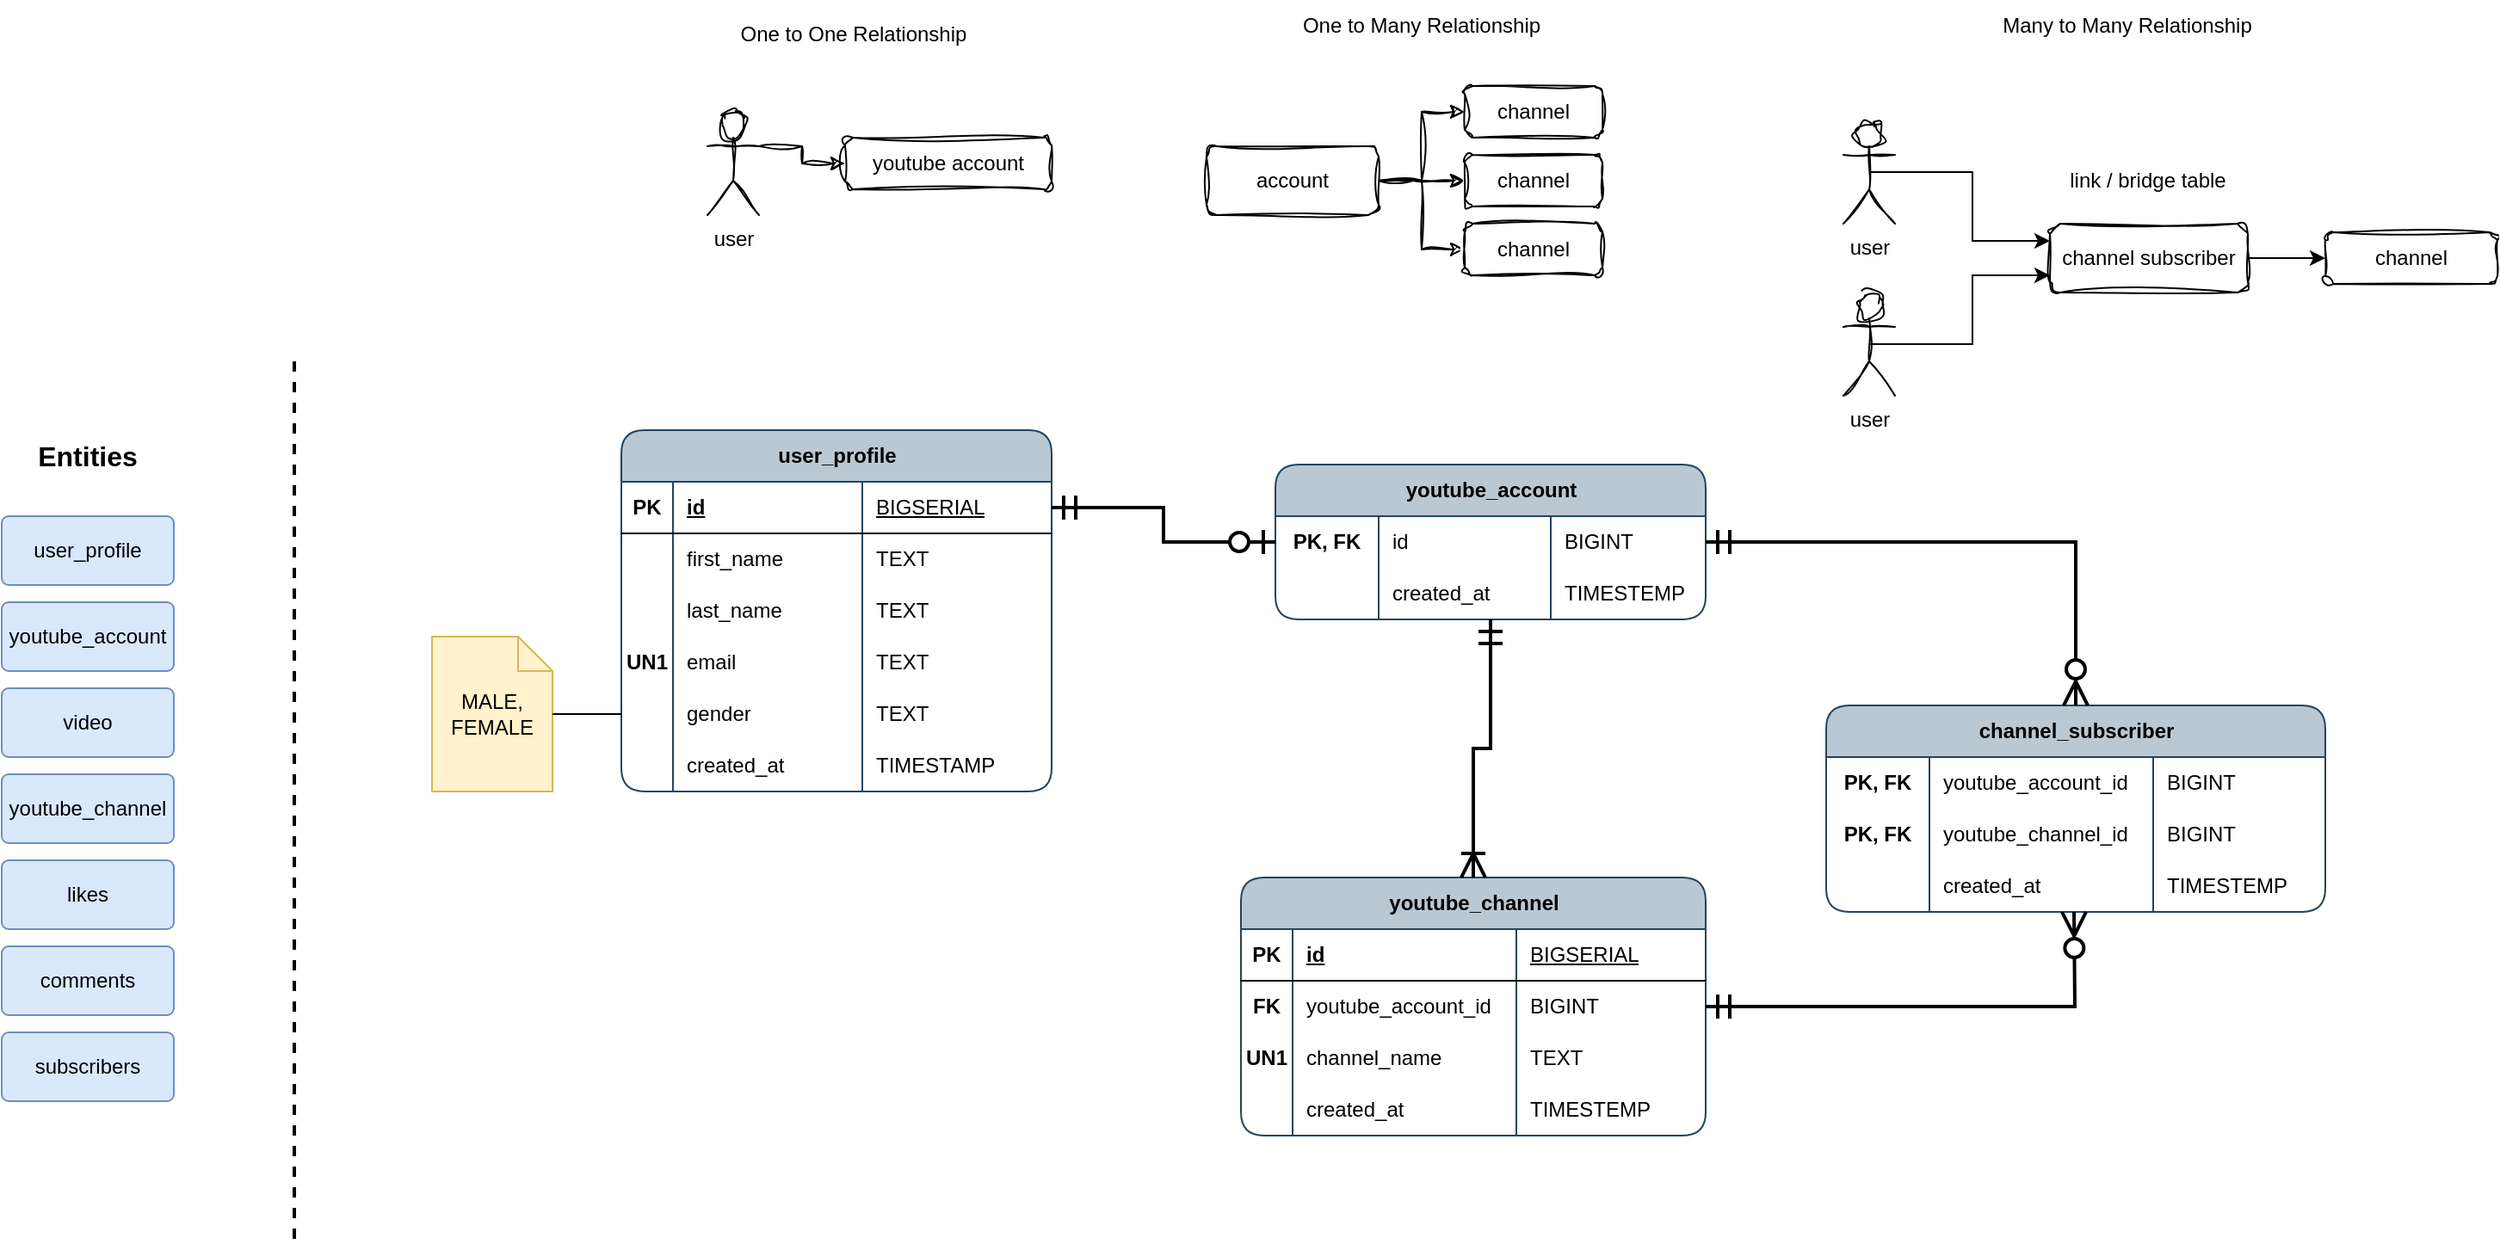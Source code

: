 <mxfile version="21.0.6" type="github">
  <diagram name="Page-1" id="I-SCxd1qzGGeKnqUNPIu">
    <mxGraphModel dx="1480" dy="1129" grid="1" gridSize="10" guides="1" tooltips="1" connect="1" arrows="1" fold="1" page="0" pageScale="1" pageWidth="1100" pageHeight="850" background="none" math="0" shadow="0">
      <root>
        <mxCell id="0" />
        <mxCell id="1" parent="0" />
        <mxCell id="maSiL2r5h4BEhlBt-Bs--1" value="user_profile" style="rounded=1;arcSize=10;whiteSpace=wrap;html=1;align=center;fillColor=#dae8fc;strokeColor=#6c8ebf;" vertex="1" parent="1">
          <mxGeometry x="-100" y="50" width="100" height="40" as="geometry" />
        </mxCell>
        <mxCell id="maSiL2r5h4BEhlBt-Bs--2" value="likes" style="rounded=1;arcSize=10;whiteSpace=wrap;html=1;align=center;fillColor=#dae8fc;strokeColor=#6c8ebf;" vertex="1" parent="1">
          <mxGeometry x="-100" y="250" width="100" height="40" as="geometry" />
        </mxCell>
        <mxCell id="maSiL2r5h4BEhlBt-Bs--3" value="youtube_account" style="rounded=1;arcSize=10;whiteSpace=wrap;html=1;align=center;fillColor=#dae8fc;strokeColor=#6c8ebf;" vertex="1" parent="1">
          <mxGeometry x="-100" y="100" width="100" height="40" as="geometry" />
        </mxCell>
        <mxCell id="maSiL2r5h4BEhlBt-Bs--4" value="video" style="rounded=1;arcSize=10;whiteSpace=wrap;html=1;align=center;fillColor=#dae8fc;strokeColor=#6c8ebf;" vertex="1" parent="1">
          <mxGeometry x="-100" y="150" width="100" height="40" as="geometry" />
        </mxCell>
        <mxCell id="maSiL2r5h4BEhlBt-Bs--5" value="youtube_channel" style="rounded=1;arcSize=10;whiteSpace=wrap;html=1;align=center;fillColor=#dae8fc;strokeColor=#6c8ebf;" vertex="1" parent="1">
          <mxGeometry x="-100" y="200" width="100" height="40" as="geometry" />
        </mxCell>
        <mxCell id="maSiL2r5h4BEhlBt-Bs--6" value="comments" style="rounded=1;arcSize=10;whiteSpace=wrap;html=1;align=center;fillColor=#dae8fc;strokeColor=#6c8ebf;" vertex="1" parent="1">
          <mxGeometry x="-100" y="300" width="100" height="40" as="geometry" />
        </mxCell>
        <mxCell id="maSiL2r5h4BEhlBt-Bs--7" value="subscribers" style="rounded=1;arcSize=10;whiteSpace=wrap;html=1;align=center;fillColor=#dae8fc;strokeColor=#6c8ebf;" vertex="1" parent="1">
          <mxGeometry x="-100" y="350" width="100" height="40" as="geometry" />
        </mxCell>
        <mxCell id="maSiL2r5h4BEhlBt-Bs--8" value="user_profile" style="shape=table;startSize=30;container=1;collapsible=1;childLayout=tableLayout;fixedRows=1;rowLines=0;fontStyle=1;align=center;resizeLast=1;html=1;rounded=1;fillColor=#bac8d3;strokeColor=#23445d;" vertex="1" parent="1">
          <mxGeometry x="260" width="250" height="210" as="geometry" />
        </mxCell>
        <mxCell id="maSiL2r5h4BEhlBt-Bs--9" value="" style="shape=tableRow;horizontal=0;startSize=0;swimlaneHead=0;swimlaneBody=0;fillColor=none;collapsible=0;dropTarget=0;points=[[0,0.5],[1,0.5]];portConstraint=eastwest;top=0;left=0;right=0;bottom=1;" vertex="1" parent="maSiL2r5h4BEhlBt-Bs--8">
          <mxGeometry y="30" width="250" height="30" as="geometry" />
        </mxCell>
        <mxCell id="maSiL2r5h4BEhlBt-Bs--10" value="PK" style="shape=partialRectangle;connectable=0;fillColor=none;top=0;left=0;bottom=0;right=0;fontStyle=1;overflow=hidden;whiteSpace=wrap;html=1;" vertex="1" parent="maSiL2r5h4BEhlBt-Bs--9">
          <mxGeometry width="30" height="30" as="geometry">
            <mxRectangle width="30" height="30" as="alternateBounds" />
          </mxGeometry>
        </mxCell>
        <mxCell id="maSiL2r5h4BEhlBt-Bs--11" value="id" style="shape=partialRectangle;connectable=0;fillColor=none;top=0;left=0;bottom=0;right=0;align=left;spacingLeft=6;fontStyle=5;overflow=hidden;whiteSpace=wrap;html=1;" vertex="1" parent="maSiL2r5h4BEhlBt-Bs--9">
          <mxGeometry x="30" width="110" height="30" as="geometry">
            <mxRectangle width="110" height="30" as="alternateBounds" />
          </mxGeometry>
        </mxCell>
        <mxCell id="maSiL2r5h4BEhlBt-Bs--37" value="&lt;span style=&quot;font-weight: normal;&quot;&gt;BIGSERIAL&lt;/span&gt;" style="shape=partialRectangle;connectable=0;fillColor=none;top=0;left=0;bottom=0;right=0;align=left;spacingLeft=6;fontStyle=5;overflow=hidden;whiteSpace=wrap;html=1;" vertex="1" parent="maSiL2r5h4BEhlBt-Bs--9">
          <mxGeometry x="140" width="110" height="30" as="geometry">
            <mxRectangle width="110" height="30" as="alternateBounds" />
          </mxGeometry>
        </mxCell>
        <mxCell id="maSiL2r5h4BEhlBt-Bs--12" value="" style="shape=tableRow;horizontal=0;startSize=0;swimlaneHead=0;swimlaneBody=0;fillColor=none;collapsible=0;dropTarget=0;points=[[0,0.5],[1,0.5]];portConstraint=eastwest;top=0;left=0;right=0;bottom=0;" vertex="1" parent="maSiL2r5h4BEhlBt-Bs--8">
          <mxGeometry y="60" width="250" height="30" as="geometry" />
        </mxCell>
        <mxCell id="maSiL2r5h4BEhlBt-Bs--13" value="" style="shape=partialRectangle;connectable=0;fillColor=none;top=0;left=0;bottom=0;right=0;editable=1;overflow=hidden;whiteSpace=wrap;html=1;" vertex="1" parent="maSiL2r5h4BEhlBt-Bs--12">
          <mxGeometry width="30" height="30" as="geometry">
            <mxRectangle width="30" height="30" as="alternateBounds" />
          </mxGeometry>
        </mxCell>
        <mxCell id="maSiL2r5h4BEhlBt-Bs--14" value="first_name" style="shape=partialRectangle;connectable=0;fillColor=none;top=0;left=0;bottom=0;right=0;align=left;spacingLeft=6;overflow=hidden;whiteSpace=wrap;html=1;" vertex="1" parent="maSiL2r5h4BEhlBt-Bs--12">
          <mxGeometry x="30" width="110" height="30" as="geometry">
            <mxRectangle width="110" height="30" as="alternateBounds" />
          </mxGeometry>
        </mxCell>
        <mxCell id="maSiL2r5h4BEhlBt-Bs--38" value="TEXT" style="shape=partialRectangle;connectable=0;fillColor=none;top=0;left=0;bottom=0;right=0;align=left;spacingLeft=6;overflow=hidden;whiteSpace=wrap;html=1;" vertex="1" parent="maSiL2r5h4BEhlBt-Bs--12">
          <mxGeometry x="140" width="110" height="30" as="geometry">
            <mxRectangle width="110" height="30" as="alternateBounds" />
          </mxGeometry>
        </mxCell>
        <mxCell id="maSiL2r5h4BEhlBt-Bs--15" value="" style="shape=tableRow;horizontal=0;startSize=0;swimlaneHead=0;swimlaneBody=0;fillColor=none;collapsible=0;dropTarget=0;points=[[0,0.5],[1,0.5]];portConstraint=eastwest;top=0;left=0;right=0;bottom=0;" vertex="1" parent="maSiL2r5h4BEhlBt-Bs--8">
          <mxGeometry y="90" width="250" height="30" as="geometry" />
        </mxCell>
        <mxCell id="maSiL2r5h4BEhlBt-Bs--16" value="" style="shape=partialRectangle;connectable=0;fillColor=none;top=0;left=0;bottom=0;right=0;editable=1;overflow=hidden;whiteSpace=wrap;html=1;" vertex="1" parent="maSiL2r5h4BEhlBt-Bs--15">
          <mxGeometry width="30" height="30" as="geometry">
            <mxRectangle width="30" height="30" as="alternateBounds" />
          </mxGeometry>
        </mxCell>
        <mxCell id="maSiL2r5h4BEhlBt-Bs--17" value="last_name" style="shape=partialRectangle;connectable=0;fillColor=none;top=0;left=0;bottom=0;right=0;align=left;spacingLeft=6;overflow=hidden;whiteSpace=wrap;html=1;" vertex="1" parent="maSiL2r5h4BEhlBt-Bs--15">
          <mxGeometry x="30" width="110" height="30" as="geometry">
            <mxRectangle width="110" height="30" as="alternateBounds" />
          </mxGeometry>
        </mxCell>
        <mxCell id="maSiL2r5h4BEhlBt-Bs--39" value="TEXT" style="shape=partialRectangle;connectable=0;fillColor=none;top=0;left=0;bottom=0;right=0;align=left;spacingLeft=6;overflow=hidden;whiteSpace=wrap;html=1;" vertex="1" parent="maSiL2r5h4BEhlBt-Bs--15">
          <mxGeometry x="140" width="110" height="30" as="geometry">
            <mxRectangle width="110" height="30" as="alternateBounds" />
          </mxGeometry>
        </mxCell>
        <mxCell id="maSiL2r5h4BEhlBt-Bs--18" value="" style="shape=tableRow;horizontal=0;startSize=0;swimlaneHead=0;swimlaneBody=0;fillColor=none;collapsible=0;dropTarget=0;points=[[0,0.5],[1,0.5]];portConstraint=eastwest;top=0;left=0;right=0;bottom=0;" vertex="1" parent="maSiL2r5h4BEhlBt-Bs--8">
          <mxGeometry y="120" width="250" height="30" as="geometry" />
        </mxCell>
        <mxCell id="maSiL2r5h4BEhlBt-Bs--19" value="&lt;b&gt;UN1&lt;/b&gt;" style="shape=partialRectangle;connectable=0;fillColor=none;top=0;left=0;bottom=0;right=0;editable=1;overflow=hidden;whiteSpace=wrap;html=1;" vertex="1" parent="maSiL2r5h4BEhlBt-Bs--18">
          <mxGeometry width="30" height="30" as="geometry">
            <mxRectangle width="30" height="30" as="alternateBounds" />
          </mxGeometry>
        </mxCell>
        <mxCell id="maSiL2r5h4BEhlBt-Bs--20" value="email" style="shape=partialRectangle;connectable=0;fillColor=none;top=0;left=0;bottom=0;right=0;align=left;spacingLeft=6;overflow=hidden;whiteSpace=wrap;html=1;" vertex="1" parent="maSiL2r5h4BEhlBt-Bs--18">
          <mxGeometry x="30" width="110" height="30" as="geometry">
            <mxRectangle width="110" height="30" as="alternateBounds" />
          </mxGeometry>
        </mxCell>
        <mxCell id="maSiL2r5h4BEhlBt-Bs--40" value="TEXT" style="shape=partialRectangle;connectable=0;fillColor=none;top=0;left=0;bottom=0;right=0;align=left;spacingLeft=6;overflow=hidden;whiteSpace=wrap;html=1;" vertex="1" parent="maSiL2r5h4BEhlBt-Bs--18">
          <mxGeometry x="140" width="110" height="30" as="geometry">
            <mxRectangle width="110" height="30" as="alternateBounds" />
          </mxGeometry>
        </mxCell>
        <mxCell id="maSiL2r5h4BEhlBt-Bs--28" style="shape=tableRow;horizontal=0;startSize=0;swimlaneHead=0;swimlaneBody=0;fillColor=none;collapsible=0;dropTarget=0;points=[[0,0.5],[1,0.5]];portConstraint=eastwest;top=0;left=0;right=0;bottom=0;" vertex="1" parent="maSiL2r5h4BEhlBt-Bs--8">
          <mxGeometry y="150" width="250" height="30" as="geometry" />
        </mxCell>
        <mxCell id="maSiL2r5h4BEhlBt-Bs--29" style="shape=partialRectangle;connectable=0;fillColor=none;top=0;left=0;bottom=0;right=0;editable=1;overflow=hidden;whiteSpace=wrap;html=1;" vertex="1" parent="maSiL2r5h4BEhlBt-Bs--28">
          <mxGeometry width="30" height="30" as="geometry">
            <mxRectangle width="30" height="30" as="alternateBounds" />
          </mxGeometry>
        </mxCell>
        <mxCell id="maSiL2r5h4BEhlBt-Bs--30" value="gender" style="shape=partialRectangle;connectable=0;fillColor=none;top=0;left=0;bottom=0;right=0;align=left;spacingLeft=6;overflow=hidden;whiteSpace=wrap;html=1;" vertex="1" parent="maSiL2r5h4BEhlBt-Bs--28">
          <mxGeometry x="30" width="110" height="30" as="geometry">
            <mxRectangle width="110" height="30" as="alternateBounds" />
          </mxGeometry>
        </mxCell>
        <mxCell id="maSiL2r5h4BEhlBt-Bs--41" value="TEXT" style="shape=partialRectangle;connectable=0;fillColor=none;top=0;left=0;bottom=0;right=0;align=left;spacingLeft=6;overflow=hidden;whiteSpace=wrap;html=1;" vertex="1" parent="maSiL2r5h4BEhlBt-Bs--28">
          <mxGeometry x="140" width="110" height="30" as="geometry">
            <mxRectangle width="110" height="30" as="alternateBounds" />
          </mxGeometry>
        </mxCell>
        <mxCell id="maSiL2r5h4BEhlBt-Bs--31" style="shape=tableRow;horizontal=0;startSize=0;swimlaneHead=0;swimlaneBody=0;fillColor=none;collapsible=0;dropTarget=0;points=[[0,0.5],[1,0.5]];portConstraint=eastwest;top=0;left=0;right=0;bottom=0;" vertex="1" parent="maSiL2r5h4BEhlBt-Bs--8">
          <mxGeometry y="180" width="250" height="30" as="geometry" />
        </mxCell>
        <mxCell id="maSiL2r5h4BEhlBt-Bs--32" style="shape=partialRectangle;connectable=0;fillColor=none;top=0;left=0;bottom=0;right=0;editable=1;overflow=hidden;whiteSpace=wrap;html=1;" vertex="1" parent="maSiL2r5h4BEhlBt-Bs--31">
          <mxGeometry width="30" height="30" as="geometry">
            <mxRectangle width="30" height="30" as="alternateBounds" />
          </mxGeometry>
        </mxCell>
        <mxCell id="maSiL2r5h4BEhlBt-Bs--33" value="created_at" style="shape=partialRectangle;connectable=0;fillColor=none;top=0;left=0;bottom=0;right=0;align=left;spacingLeft=6;overflow=hidden;whiteSpace=wrap;html=1;" vertex="1" parent="maSiL2r5h4BEhlBt-Bs--31">
          <mxGeometry x="30" width="110" height="30" as="geometry">
            <mxRectangle width="110" height="30" as="alternateBounds" />
          </mxGeometry>
        </mxCell>
        <mxCell id="maSiL2r5h4BEhlBt-Bs--42" value="TIMESTAMP" style="shape=partialRectangle;connectable=0;fillColor=none;top=0;left=0;bottom=0;right=0;align=left;spacingLeft=6;overflow=hidden;whiteSpace=wrap;html=1;" vertex="1" parent="maSiL2r5h4BEhlBt-Bs--31">
          <mxGeometry x="140" width="110" height="30" as="geometry">
            <mxRectangle width="110" height="30" as="alternateBounds" />
          </mxGeometry>
        </mxCell>
        <mxCell id="maSiL2r5h4BEhlBt-Bs--43" value="MALE, FEMALE" style="shape=note;size=20;whiteSpace=wrap;html=1;fillColor=#fff2cc;strokeColor=#d6b656;" vertex="1" parent="1">
          <mxGeometry x="150" y="120" width="70" height="90" as="geometry" />
        </mxCell>
        <mxCell id="maSiL2r5h4BEhlBt-Bs--44" style="edgeStyle=orthogonalEdgeStyle;rounded=0;orthogonalLoop=1;jettySize=auto;html=1;exitX=0;exitY=0.5;exitDx=0;exitDy=0;endArrow=none;endFill=0;" edge="1" parent="1" source="maSiL2r5h4BEhlBt-Bs--28" target="maSiL2r5h4BEhlBt-Bs--43">
          <mxGeometry relative="1" as="geometry" />
        </mxCell>
        <mxCell id="maSiL2r5h4BEhlBt-Bs--46" value="&lt;b&gt;&lt;font style=&quot;font-size: 16px;&quot;&gt;Entities&lt;/font&gt;&lt;/b&gt;" style="text;html=1;strokeColor=none;fillColor=none;align=center;verticalAlign=middle;whiteSpace=wrap;rounded=0;" vertex="1" parent="1">
          <mxGeometry x="-80" width="60" height="30" as="geometry" />
        </mxCell>
        <mxCell id="maSiL2r5h4BEhlBt-Bs--47" value="" style="endArrow=none;dashed=1;html=1;rounded=0;strokeColor=#000000;strokeWidth=2;" edge="1" parent="1">
          <mxGeometry width="50" height="50" relative="1" as="geometry">
            <mxPoint x="70" y="470" as="sourcePoint" />
            <mxPoint x="70" y="-40" as="targetPoint" />
          </mxGeometry>
        </mxCell>
        <mxCell id="maSiL2r5h4BEhlBt-Bs--48" value="youtube_account" style="shape=table;startSize=30;container=1;collapsible=1;childLayout=tableLayout;fixedRows=1;rowLines=0;fontStyle=1;align=center;resizeLast=1;html=1;rounded=1;fillColor=#bac8d3;strokeColor=#23445d;" vertex="1" parent="1">
          <mxGeometry x="640" y="20" width="250" height="90" as="geometry" />
        </mxCell>
        <mxCell id="maSiL2r5h4BEhlBt-Bs--53" value="" style="shape=tableRow;horizontal=0;startSize=0;swimlaneHead=0;swimlaneBody=0;fillColor=none;collapsible=0;dropTarget=0;points=[[0,0.5],[1,0.5]];portConstraint=eastwest;top=0;left=0;right=0;bottom=0;" vertex="1" parent="maSiL2r5h4BEhlBt-Bs--48">
          <mxGeometry y="30" width="250" height="30" as="geometry" />
        </mxCell>
        <mxCell id="maSiL2r5h4BEhlBt-Bs--54" value="&lt;b&gt;PK, FK&lt;/b&gt;" style="shape=partialRectangle;connectable=0;fillColor=none;top=0;left=0;bottom=0;right=0;editable=1;overflow=hidden;whiteSpace=wrap;html=1;" vertex="1" parent="maSiL2r5h4BEhlBt-Bs--53">
          <mxGeometry width="60" height="30" as="geometry">
            <mxRectangle width="60" height="30" as="alternateBounds" />
          </mxGeometry>
        </mxCell>
        <mxCell id="maSiL2r5h4BEhlBt-Bs--55" value="id" style="shape=partialRectangle;connectable=0;fillColor=none;top=0;left=0;bottom=0;right=0;align=left;spacingLeft=6;overflow=hidden;whiteSpace=wrap;html=1;" vertex="1" parent="maSiL2r5h4BEhlBt-Bs--53">
          <mxGeometry x="60" width="100" height="30" as="geometry">
            <mxRectangle width="100" height="30" as="alternateBounds" />
          </mxGeometry>
        </mxCell>
        <mxCell id="maSiL2r5h4BEhlBt-Bs--56" value="BIGINT" style="shape=partialRectangle;connectable=0;fillColor=none;top=0;left=0;bottom=0;right=0;align=left;spacingLeft=6;overflow=hidden;whiteSpace=wrap;html=1;" vertex="1" parent="maSiL2r5h4BEhlBt-Bs--53">
          <mxGeometry x="160" width="90" height="30" as="geometry">
            <mxRectangle width="90" height="30" as="alternateBounds" />
          </mxGeometry>
        </mxCell>
        <mxCell id="maSiL2r5h4BEhlBt-Bs--61" value="" style="shape=tableRow;horizontal=0;startSize=0;swimlaneHead=0;swimlaneBody=0;fillColor=none;collapsible=0;dropTarget=0;points=[[0,0.5],[1,0.5]];portConstraint=eastwest;top=0;left=0;right=0;bottom=0;" vertex="1" parent="maSiL2r5h4BEhlBt-Bs--48">
          <mxGeometry y="60" width="250" height="30" as="geometry" />
        </mxCell>
        <mxCell id="maSiL2r5h4BEhlBt-Bs--62" value="" style="shape=partialRectangle;connectable=0;fillColor=none;top=0;left=0;bottom=0;right=0;editable=1;overflow=hidden;whiteSpace=wrap;html=1;" vertex="1" parent="maSiL2r5h4BEhlBt-Bs--61">
          <mxGeometry width="60" height="30" as="geometry">
            <mxRectangle width="60" height="30" as="alternateBounds" />
          </mxGeometry>
        </mxCell>
        <mxCell id="maSiL2r5h4BEhlBt-Bs--63" value="created_at" style="shape=partialRectangle;connectable=0;fillColor=none;top=0;left=0;bottom=0;right=0;align=left;spacingLeft=6;overflow=hidden;whiteSpace=wrap;html=1;" vertex="1" parent="maSiL2r5h4BEhlBt-Bs--61">
          <mxGeometry x="60" width="100" height="30" as="geometry">
            <mxRectangle width="100" height="30" as="alternateBounds" />
          </mxGeometry>
        </mxCell>
        <mxCell id="maSiL2r5h4BEhlBt-Bs--64" value="TIMESTEMP" style="shape=partialRectangle;connectable=0;fillColor=none;top=0;left=0;bottom=0;right=0;align=left;spacingLeft=6;overflow=hidden;whiteSpace=wrap;html=1;" vertex="1" parent="maSiL2r5h4BEhlBt-Bs--61">
          <mxGeometry x="160" width="90" height="30" as="geometry">
            <mxRectangle width="90" height="30" as="alternateBounds" />
          </mxGeometry>
        </mxCell>
        <mxCell id="maSiL2r5h4BEhlBt-Bs--73" value="youtube_channel" style="shape=table;startSize=30;container=1;collapsible=1;childLayout=tableLayout;fixedRows=1;rowLines=0;fontStyle=1;align=center;resizeLast=1;html=1;rounded=1;fillColor=#bac8d3;strokeColor=#23445d;" vertex="1" parent="1">
          <mxGeometry x="620" y="260" width="270" height="150" as="geometry" />
        </mxCell>
        <mxCell id="maSiL2r5h4BEhlBt-Bs--74" value="" style="shape=tableRow;horizontal=0;startSize=0;swimlaneHead=0;swimlaneBody=0;fillColor=none;collapsible=0;dropTarget=0;points=[[0,0.5],[1,0.5]];portConstraint=eastwest;top=0;left=0;right=0;bottom=1;" vertex="1" parent="maSiL2r5h4BEhlBt-Bs--73">
          <mxGeometry y="30" width="270" height="30" as="geometry" />
        </mxCell>
        <mxCell id="maSiL2r5h4BEhlBt-Bs--75" value="PK" style="shape=partialRectangle;connectable=0;fillColor=none;top=0;left=0;bottom=0;right=0;fontStyle=1;overflow=hidden;whiteSpace=wrap;html=1;" vertex="1" parent="maSiL2r5h4BEhlBt-Bs--74">
          <mxGeometry width="30" height="30" as="geometry">
            <mxRectangle width="30" height="30" as="alternateBounds" />
          </mxGeometry>
        </mxCell>
        <mxCell id="maSiL2r5h4BEhlBt-Bs--76" value="id" style="shape=partialRectangle;connectable=0;fillColor=none;top=0;left=0;bottom=0;right=0;align=left;spacingLeft=6;fontStyle=5;overflow=hidden;whiteSpace=wrap;html=1;" vertex="1" parent="maSiL2r5h4BEhlBt-Bs--74">
          <mxGeometry x="30" width="130" height="30" as="geometry">
            <mxRectangle width="130" height="30" as="alternateBounds" />
          </mxGeometry>
        </mxCell>
        <mxCell id="maSiL2r5h4BEhlBt-Bs--77" value="&lt;span style=&quot;font-weight: normal;&quot;&gt;BIGSERIAL&lt;/span&gt;" style="shape=partialRectangle;connectable=0;fillColor=none;top=0;left=0;bottom=0;right=0;align=left;spacingLeft=6;fontStyle=5;overflow=hidden;whiteSpace=wrap;html=1;" vertex="1" parent="maSiL2r5h4BEhlBt-Bs--74">
          <mxGeometry x="160" width="110" height="30" as="geometry">
            <mxRectangle width="110" height="30" as="alternateBounds" />
          </mxGeometry>
        </mxCell>
        <mxCell id="maSiL2r5h4BEhlBt-Bs--78" value="" style="shape=tableRow;horizontal=0;startSize=0;swimlaneHead=0;swimlaneBody=0;fillColor=none;collapsible=0;dropTarget=0;points=[[0,0.5],[1,0.5]];portConstraint=eastwest;top=0;left=0;right=0;bottom=0;" vertex="1" parent="maSiL2r5h4BEhlBt-Bs--73">
          <mxGeometry y="60" width="270" height="30" as="geometry" />
        </mxCell>
        <mxCell id="maSiL2r5h4BEhlBt-Bs--79" value="&lt;b&gt;FK&lt;/b&gt;" style="shape=partialRectangle;connectable=0;fillColor=none;top=0;left=0;bottom=0;right=0;editable=1;overflow=hidden;whiteSpace=wrap;html=1;" vertex="1" parent="maSiL2r5h4BEhlBt-Bs--78">
          <mxGeometry width="30" height="30" as="geometry">
            <mxRectangle width="30" height="30" as="alternateBounds" />
          </mxGeometry>
        </mxCell>
        <mxCell id="maSiL2r5h4BEhlBt-Bs--80" value="youtube_account_id" style="shape=partialRectangle;connectable=0;fillColor=none;top=0;left=0;bottom=0;right=0;align=left;spacingLeft=6;overflow=hidden;whiteSpace=wrap;html=1;" vertex="1" parent="maSiL2r5h4BEhlBt-Bs--78">
          <mxGeometry x="30" width="130" height="30" as="geometry">
            <mxRectangle width="130" height="30" as="alternateBounds" />
          </mxGeometry>
        </mxCell>
        <mxCell id="maSiL2r5h4BEhlBt-Bs--81" value="BIGINT" style="shape=partialRectangle;connectable=0;fillColor=none;top=0;left=0;bottom=0;right=0;align=left;spacingLeft=6;overflow=hidden;whiteSpace=wrap;html=1;" vertex="1" parent="maSiL2r5h4BEhlBt-Bs--78">
          <mxGeometry x="160" width="110" height="30" as="geometry">
            <mxRectangle width="110" height="30" as="alternateBounds" />
          </mxGeometry>
        </mxCell>
        <mxCell id="maSiL2r5h4BEhlBt-Bs--82" value="" style="shape=tableRow;horizontal=0;startSize=0;swimlaneHead=0;swimlaneBody=0;fillColor=none;collapsible=0;dropTarget=0;points=[[0,0.5],[1,0.5]];portConstraint=eastwest;top=0;left=0;right=0;bottom=0;" vertex="1" parent="maSiL2r5h4BEhlBt-Bs--73">
          <mxGeometry y="90" width="270" height="30" as="geometry" />
        </mxCell>
        <mxCell id="maSiL2r5h4BEhlBt-Bs--83" value="&lt;b&gt;UN1&lt;/b&gt;" style="shape=partialRectangle;connectable=0;fillColor=none;top=0;left=0;bottom=0;right=0;editable=1;overflow=hidden;whiteSpace=wrap;html=1;" vertex="1" parent="maSiL2r5h4BEhlBt-Bs--82">
          <mxGeometry width="30" height="30" as="geometry">
            <mxRectangle width="30" height="30" as="alternateBounds" />
          </mxGeometry>
        </mxCell>
        <mxCell id="maSiL2r5h4BEhlBt-Bs--84" value="channel_name" style="shape=partialRectangle;connectable=0;fillColor=none;top=0;left=0;bottom=0;right=0;align=left;spacingLeft=6;overflow=hidden;whiteSpace=wrap;html=1;" vertex="1" parent="maSiL2r5h4BEhlBt-Bs--82">
          <mxGeometry x="30" width="130" height="30" as="geometry">
            <mxRectangle width="130" height="30" as="alternateBounds" />
          </mxGeometry>
        </mxCell>
        <mxCell id="maSiL2r5h4BEhlBt-Bs--85" value="TEXT" style="shape=partialRectangle;connectable=0;fillColor=none;top=0;left=0;bottom=0;right=0;align=left;spacingLeft=6;overflow=hidden;whiteSpace=wrap;html=1;" vertex="1" parent="maSiL2r5h4BEhlBt-Bs--82">
          <mxGeometry x="160" width="110" height="30" as="geometry">
            <mxRectangle width="110" height="30" as="alternateBounds" />
          </mxGeometry>
        </mxCell>
        <mxCell id="maSiL2r5h4BEhlBt-Bs--90" style="shape=tableRow;horizontal=0;startSize=0;swimlaneHead=0;swimlaneBody=0;fillColor=none;collapsible=0;dropTarget=0;points=[[0,0.5],[1,0.5]];portConstraint=eastwest;top=0;left=0;right=0;bottom=0;" vertex="1" parent="maSiL2r5h4BEhlBt-Bs--73">
          <mxGeometry y="120" width="270" height="30" as="geometry" />
        </mxCell>
        <mxCell id="maSiL2r5h4BEhlBt-Bs--91" style="shape=partialRectangle;connectable=0;fillColor=none;top=0;left=0;bottom=0;right=0;editable=1;overflow=hidden;whiteSpace=wrap;html=1;" vertex="1" parent="maSiL2r5h4BEhlBt-Bs--90">
          <mxGeometry width="30" height="30" as="geometry">
            <mxRectangle width="30" height="30" as="alternateBounds" />
          </mxGeometry>
        </mxCell>
        <mxCell id="maSiL2r5h4BEhlBt-Bs--92" value="created_at" style="shape=partialRectangle;connectable=0;fillColor=none;top=0;left=0;bottom=0;right=0;align=left;spacingLeft=6;overflow=hidden;whiteSpace=wrap;html=1;" vertex="1" parent="maSiL2r5h4BEhlBt-Bs--90">
          <mxGeometry x="30" width="130" height="30" as="geometry">
            <mxRectangle width="130" height="30" as="alternateBounds" />
          </mxGeometry>
        </mxCell>
        <mxCell id="maSiL2r5h4BEhlBt-Bs--93" value="TIMESTEMP" style="shape=partialRectangle;connectable=0;fillColor=none;top=0;left=0;bottom=0;right=0;align=left;spacingLeft=6;overflow=hidden;whiteSpace=wrap;html=1;" vertex="1" parent="maSiL2r5h4BEhlBt-Bs--90">
          <mxGeometry x="160" width="110" height="30" as="geometry">
            <mxRectangle width="110" height="30" as="alternateBounds" />
          </mxGeometry>
        </mxCell>
        <mxCell id="maSiL2r5h4BEhlBt-Bs--94" style="edgeStyle=orthogonalEdgeStyle;rounded=0;orthogonalLoop=1;jettySize=auto;html=1;exitX=1;exitY=0.5;exitDx=0;exitDy=0;entryX=0;entryY=0.5;entryDx=0;entryDy=0;startArrow=ERmandOne;startFill=0;endSize=11;startSize=11;strokeWidth=2;endArrow=ERzeroToOne;endFill=0;" edge="1" parent="1" source="maSiL2r5h4BEhlBt-Bs--9" target="maSiL2r5h4BEhlBt-Bs--53">
          <mxGeometry relative="1" as="geometry" />
        </mxCell>
        <mxCell id="maSiL2r5h4BEhlBt-Bs--95" style="edgeStyle=orthogonalEdgeStyle;rounded=0;orthogonalLoop=1;jettySize=auto;html=1;exitX=1;exitY=0.5;exitDx=0;exitDy=0;entryX=1;entryY=0.5;entryDx=0;entryDy=0;" edge="1" parent="1" source="maSiL2r5h4BEhlBt-Bs--49" target="maSiL2r5h4BEhlBt-Bs--78">
          <mxGeometry relative="1" as="geometry" />
        </mxCell>
        <mxCell id="maSiL2r5h4BEhlBt-Bs--96" style="edgeStyle=orthogonalEdgeStyle;rounded=0;orthogonalLoop=1;jettySize=auto;html=1;exitX=0.5;exitY=1;exitDx=0;exitDy=0;entryX=0.5;entryY=0;entryDx=0;entryDy=0;endArrow=ERoneToMany;endFill=0;startArrow=ERmandOne;startFill=0;endSize=11;startSize=11;strokeWidth=2;" edge="1" parent="1" source="maSiL2r5h4BEhlBt-Bs--48" target="maSiL2r5h4BEhlBt-Bs--73">
          <mxGeometry relative="1" as="geometry" />
        </mxCell>
        <mxCell id="maSiL2r5h4BEhlBt-Bs--104" style="edgeStyle=orthogonalEdgeStyle;rounded=0;orthogonalLoop=1;jettySize=auto;html=1;exitX=1;exitY=0.333;exitDx=0;exitDy=0;exitPerimeter=0;entryX=0;entryY=0.5;entryDx=0;entryDy=0;sketch=1;curveFitting=1;jiggle=2;" edge="1" parent="1" source="maSiL2r5h4BEhlBt-Bs--97" target="maSiL2r5h4BEhlBt-Bs--103">
          <mxGeometry relative="1" as="geometry" />
        </mxCell>
        <mxCell id="maSiL2r5h4BEhlBt-Bs--97" value="user" style="shape=umlActor;verticalLabelPosition=bottom;verticalAlign=top;html=1;outlineConnect=0;sketch=1;curveFitting=1;jiggle=2;" vertex="1" parent="1">
          <mxGeometry x="310" y="-185" width="30" height="60" as="geometry" />
        </mxCell>
        <mxCell id="maSiL2r5h4BEhlBt-Bs--103" value="youtube account" style="rounded=1;whiteSpace=wrap;html=1;sketch=1;curveFitting=1;jiggle=2;" vertex="1" parent="1">
          <mxGeometry x="390" y="-170" width="120" height="30" as="geometry" />
        </mxCell>
        <mxCell id="maSiL2r5h4BEhlBt-Bs--113" style="edgeStyle=elbowEdgeStyle;rounded=0;orthogonalLoop=1;jettySize=auto;html=1;exitX=1;exitY=0.5;exitDx=0;exitDy=0;entryX=0;entryY=0.5;entryDx=0;entryDy=0;sketch=1;curveFitting=1;jiggle=2;" edge="1" parent="1" source="maSiL2r5h4BEhlBt-Bs--107" target="maSiL2r5h4BEhlBt-Bs--110">
          <mxGeometry relative="1" as="geometry">
            <Array as="points">
              <mxPoint x="720" y="-150" />
            </Array>
          </mxGeometry>
        </mxCell>
        <mxCell id="maSiL2r5h4BEhlBt-Bs--114" style="edgeStyle=orthogonalEdgeStyle;rounded=0;orthogonalLoop=1;jettySize=auto;html=1;exitX=1;exitY=0.5;exitDx=0;exitDy=0;entryX=0;entryY=0.5;entryDx=0;entryDy=0;sketch=1;curveFitting=1;jiggle=2;" edge="1" parent="1" source="maSiL2r5h4BEhlBt-Bs--107" target="maSiL2r5h4BEhlBt-Bs--109">
          <mxGeometry relative="1" as="geometry" />
        </mxCell>
        <mxCell id="maSiL2r5h4BEhlBt-Bs--115" style="edgeStyle=orthogonalEdgeStyle;rounded=0;orthogonalLoop=1;jettySize=auto;html=1;exitX=1;exitY=0.5;exitDx=0;exitDy=0;entryX=0;entryY=0.5;entryDx=0;entryDy=0;sketch=1;curveFitting=1;jiggle=2;" edge="1" parent="1" source="maSiL2r5h4BEhlBt-Bs--107" target="maSiL2r5h4BEhlBt-Bs--111">
          <mxGeometry relative="1" as="geometry" />
        </mxCell>
        <mxCell id="maSiL2r5h4BEhlBt-Bs--107" value="account" style="rounded=1;whiteSpace=wrap;html=1;sketch=1;curveFitting=1;jiggle=2;" vertex="1" parent="1">
          <mxGeometry x="600" y="-165" width="100" height="40" as="geometry" />
        </mxCell>
        <mxCell id="maSiL2r5h4BEhlBt-Bs--109" value="channel" style="rounded=1;whiteSpace=wrap;html=1;sketch=1;curveFitting=1;jiggle=2;" vertex="1" parent="1">
          <mxGeometry x="750" y="-200" width="80" height="30" as="geometry" />
        </mxCell>
        <mxCell id="maSiL2r5h4BEhlBt-Bs--110" value="channel" style="rounded=1;whiteSpace=wrap;html=1;sketch=1;curveFitting=1;jiggle=2;" vertex="1" parent="1">
          <mxGeometry x="750" y="-160" width="80" height="30" as="geometry" />
        </mxCell>
        <mxCell id="maSiL2r5h4BEhlBt-Bs--111" value="channel" style="rounded=1;whiteSpace=wrap;html=1;sketch=1;curveFitting=1;jiggle=2;" vertex="1" parent="1">
          <mxGeometry x="750" y="-120" width="80" height="30" as="geometry" />
        </mxCell>
        <mxCell id="maSiL2r5h4BEhlBt-Bs--116" value="Many to Many Relationship" style="text;html=1;strokeColor=none;fillColor=none;align=center;verticalAlign=middle;whiteSpace=wrap;rounded=0;" vertex="1" parent="1">
          <mxGeometry x="1050" y="-250" width="170" height="30" as="geometry" />
        </mxCell>
        <mxCell id="maSiL2r5h4BEhlBt-Bs--117" value="One to Many Relationship" style="text;html=1;strokeColor=none;fillColor=none;align=center;verticalAlign=middle;whiteSpace=wrap;rounded=0;" vertex="1" parent="1">
          <mxGeometry x="640" y="-250" width="170" height="30" as="geometry" />
        </mxCell>
        <mxCell id="maSiL2r5h4BEhlBt-Bs--118" value="One to One Relationship" style="text;html=1;strokeColor=none;fillColor=none;align=center;verticalAlign=middle;whiteSpace=wrap;rounded=0;" vertex="1" parent="1">
          <mxGeometry x="320" y="-245" width="150" height="30" as="geometry" />
        </mxCell>
        <mxCell id="maSiL2r5h4BEhlBt-Bs--128" style="edgeStyle=orthogonalEdgeStyle;rounded=0;orthogonalLoop=1;jettySize=auto;html=1;exitX=0.5;exitY=0.5;exitDx=0;exitDy=0;exitPerimeter=0;entryX=0;entryY=0.25;entryDx=0;entryDy=0;" edge="1" parent="1" source="maSiL2r5h4BEhlBt-Bs--120" target="maSiL2r5h4BEhlBt-Bs--124">
          <mxGeometry relative="1" as="geometry" />
        </mxCell>
        <mxCell id="maSiL2r5h4BEhlBt-Bs--120" value="user" style="shape=umlActor;verticalLabelPosition=bottom;verticalAlign=top;html=1;outlineConnect=0;sketch=1;curveFitting=1;jiggle=2;" vertex="1" parent="1">
          <mxGeometry x="970" y="-180" width="30" height="60" as="geometry" />
        </mxCell>
        <mxCell id="maSiL2r5h4BEhlBt-Bs--129" style="edgeStyle=orthogonalEdgeStyle;rounded=0;orthogonalLoop=1;jettySize=auto;html=1;exitX=0.5;exitY=0.5;exitDx=0;exitDy=0;exitPerimeter=0;entryX=0;entryY=0.75;entryDx=0;entryDy=0;" edge="1" parent="1" source="maSiL2r5h4BEhlBt-Bs--123" target="maSiL2r5h4BEhlBt-Bs--124">
          <mxGeometry relative="1" as="geometry">
            <mxPoint x="1080" y="-100" as="targetPoint" />
          </mxGeometry>
        </mxCell>
        <mxCell id="maSiL2r5h4BEhlBt-Bs--123" value="user" style="shape=umlActor;verticalLabelPosition=bottom;verticalAlign=top;html=1;outlineConnect=0;sketch=1;curveFitting=1;jiggle=2;" vertex="1" parent="1">
          <mxGeometry x="970" y="-80" width="30" height="60" as="geometry" />
        </mxCell>
        <mxCell id="maSiL2r5h4BEhlBt-Bs--131" style="edgeStyle=orthogonalEdgeStyle;rounded=0;orthogonalLoop=1;jettySize=auto;html=1;exitX=1;exitY=0.5;exitDx=0;exitDy=0;entryX=0;entryY=0.5;entryDx=0;entryDy=0;" edge="1" parent="1" source="maSiL2r5h4BEhlBt-Bs--124" target="maSiL2r5h4BEhlBt-Bs--130">
          <mxGeometry relative="1" as="geometry" />
        </mxCell>
        <mxCell id="maSiL2r5h4BEhlBt-Bs--124" value="channel subscriber" style="rounded=1;whiteSpace=wrap;html=1;sketch=1;curveFitting=1;jiggle=2;" vertex="1" parent="1">
          <mxGeometry x="1090" y="-120" width="115" height="40" as="geometry" />
        </mxCell>
        <mxCell id="maSiL2r5h4BEhlBt-Bs--127" value="link / bridge table" style="text;html=1;strokeColor=none;fillColor=none;align=center;verticalAlign=middle;whiteSpace=wrap;rounded=0;" vertex="1" parent="1">
          <mxGeometry x="1087.5" y="-160" width="117.5" height="30" as="geometry" />
        </mxCell>
        <mxCell id="maSiL2r5h4BEhlBt-Bs--130" value="channel" style="rounded=1;whiteSpace=wrap;html=1;sketch=1;curveFitting=1;jiggle=2;" vertex="1" parent="1">
          <mxGeometry x="1250" y="-115" width="100" height="30" as="geometry" />
        </mxCell>
        <mxCell id="maSiL2r5h4BEhlBt-Bs--132" value="channel_subscriber" style="shape=table;startSize=30;container=1;collapsible=1;childLayout=tableLayout;fixedRows=1;rowLines=0;fontStyle=1;align=center;resizeLast=1;html=1;rounded=1;fillColor=#bac8d3;strokeColor=#23445d;" vertex="1" parent="1">
          <mxGeometry x="960" y="160" width="290" height="120" as="geometry" />
        </mxCell>
        <mxCell id="maSiL2r5h4BEhlBt-Bs--137" value="" style="shape=tableRow;horizontal=0;startSize=0;swimlaneHead=0;swimlaneBody=0;fillColor=none;collapsible=0;dropTarget=0;points=[[0,0.5],[1,0.5]];portConstraint=eastwest;top=0;left=0;right=0;bottom=0;" vertex="1" parent="maSiL2r5h4BEhlBt-Bs--132">
          <mxGeometry y="30" width="290" height="30" as="geometry" />
        </mxCell>
        <mxCell id="maSiL2r5h4BEhlBt-Bs--138" value="&lt;b&gt;PK, FK&lt;/b&gt;" style="shape=partialRectangle;connectable=0;fillColor=none;top=0;left=0;bottom=0;right=0;editable=1;overflow=hidden;whiteSpace=wrap;html=1;" vertex="1" parent="maSiL2r5h4BEhlBt-Bs--137">
          <mxGeometry width="60" height="30" as="geometry">
            <mxRectangle width="60" height="30" as="alternateBounds" />
          </mxGeometry>
        </mxCell>
        <mxCell id="maSiL2r5h4BEhlBt-Bs--139" value="youtube_account_id" style="shape=partialRectangle;connectable=0;fillColor=none;top=0;left=0;bottom=0;right=0;align=left;spacingLeft=6;overflow=hidden;whiteSpace=wrap;html=1;" vertex="1" parent="maSiL2r5h4BEhlBt-Bs--137">
          <mxGeometry x="60" width="130" height="30" as="geometry">
            <mxRectangle width="130" height="30" as="alternateBounds" />
          </mxGeometry>
        </mxCell>
        <mxCell id="maSiL2r5h4BEhlBt-Bs--140" value="BIGINT" style="shape=partialRectangle;connectable=0;fillColor=none;top=0;left=0;bottom=0;right=0;align=left;spacingLeft=6;overflow=hidden;whiteSpace=wrap;html=1;" vertex="1" parent="maSiL2r5h4BEhlBt-Bs--137">
          <mxGeometry x="190" width="100" height="30" as="geometry">
            <mxRectangle width="100" height="30" as="alternateBounds" />
          </mxGeometry>
        </mxCell>
        <mxCell id="maSiL2r5h4BEhlBt-Bs--141" value="" style="shape=tableRow;horizontal=0;startSize=0;swimlaneHead=0;swimlaneBody=0;fillColor=none;collapsible=0;dropTarget=0;points=[[0,0.5],[1,0.5]];portConstraint=eastwest;top=0;left=0;right=0;bottom=0;" vertex="1" parent="maSiL2r5h4BEhlBt-Bs--132">
          <mxGeometry y="60" width="290" height="30" as="geometry" />
        </mxCell>
        <mxCell id="maSiL2r5h4BEhlBt-Bs--142" value="&lt;b&gt;PK, FK&lt;/b&gt;" style="shape=partialRectangle;connectable=0;fillColor=none;top=0;left=0;bottom=0;right=0;editable=1;overflow=hidden;whiteSpace=wrap;html=1;" vertex="1" parent="maSiL2r5h4BEhlBt-Bs--141">
          <mxGeometry width="60" height="30" as="geometry">
            <mxRectangle width="60" height="30" as="alternateBounds" />
          </mxGeometry>
        </mxCell>
        <mxCell id="maSiL2r5h4BEhlBt-Bs--143" value="youtube_channel_id" style="shape=partialRectangle;connectable=0;fillColor=none;top=0;left=0;bottom=0;right=0;align=left;spacingLeft=6;overflow=hidden;whiteSpace=wrap;html=1;" vertex="1" parent="maSiL2r5h4BEhlBt-Bs--141">
          <mxGeometry x="60" width="130" height="30" as="geometry">
            <mxRectangle width="130" height="30" as="alternateBounds" />
          </mxGeometry>
        </mxCell>
        <mxCell id="maSiL2r5h4BEhlBt-Bs--144" value="BIGINT" style="shape=partialRectangle;connectable=0;fillColor=none;top=0;left=0;bottom=0;right=0;align=left;spacingLeft=6;overflow=hidden;whiteSpace=wrap;html=1;" vertex="1" parent="maSiL2r5h4BEhlBt-Bs--141">
          <mxGeometry x="190" width="100" height="30" as="geometry">
            <mxRectangle width="100" height="30" as="alternateBounds" />
          </mxGeometry>
        </mxCell>
        <mxCell id="maSiL2r5h4BEhlBt-Bs--152" style="shape=tableRow;horizontal=0;startSize=0;swimlaneHead=0;swimlaneBody=0;fillColor=none;collapsible=0;dropTarget=0;points=[[0,0.5],[1,0.5]];portConstraint=eastwest;top=0;left=0;right=0;bottom=0;" vertex="1" parent="maSiL2r5h4BEhlBt-Bs--132">
          <mxGeometry y="90" width="290" height="30" as="geometry" />
        </mxCell>
        <mxCell id="maSiL2r5h4BEhlBt-Bs--153" style="shape=partialRectangle;connectable=0;fillColor=none;top=0;left=0;bottom=0;right=0;editable=1;overflow=hidden;whiteSpace=wrap;html=1;" vertex="1" parent="maSiL2r5h4BEhlBt-Bs--152">
          <mxGeometry width="60" height="30" as="geometry">
            <mxRectangle width="60" height="30" as="alternateBounds" />
          </mxGeometry>
        </mxCell>
        <mxCell id="maSiL2r5h4BEhlBt-Bs--154" value="created_at" style="shape=partialRectangle;connectable=0;fillColor=none;top=0;left=0;bottom=0;right=0;align=left;spacingLeft=6;overflow=hidden;whiteSpace=wrap;html=1;" vertex="1" parent="maSiL2r5h4BEhlBt-Bs--152">
          <mxGeometry x="60" width="130" height="30" as="geometry">
            <mxRectangle width="130" height="30" as="alternateBounds" />
          </mxGeometry>
        </mxCell>
        <mxCell id="maSiL2r5h4BEhlBt-Bs--155" value="TIMESTEMP" style="shape=partialRectangle;connectable=0;fillColor=none;top=0;left=0;bottom=0;right=0;align=left;spacingLeft=6;overflow=hidden;whiteSpace=wrap;html=1;" vertex="1" parent="maSiL2r5h4BEhlBt-Bs--152">
          <mxGeometry x="190" width="100" height="30" as="geometry">
            <mxRectangle width="100" height="30" as="alternateBounds" />
          </mxGeometry>
        </mxCell>
        <mxCell id="maSiL2r5h4BEhlBt-Bs--149" style="edgeStyle=orthogonalEdgeStyle;rounded=0;orthogonalLoop=1;jettySize=auto;html=1;exitX=1;exitY=0.5;exitDx=0;exitDy=0;endArrow=ERzeroToMany;endFill=0;startSize=11;endSize=11;startArrow=ERmandOne;startFill=0;strokeWidth=2;" edge="1" parent="1" source="maSiL2r5h4BEhlBt-Bs--53" target="maSiL2r5h4BEhlBt-Bs--132">
          <mxGeometry relative="1" as="geometry" />
        </mxCell>
        <mxCell id="maSiL2r5h4BEhlBt-Bs--150" style="edgeStyle=orthogonalEdgeStyle;rounded=0;orthogonalLoop=1;jettySize=auto;html=1;entryX=1;entryY=0.5;entryDx=0;entryDy=0;endArrow=ERmandOne;endFill=0;startArrow=ERzeroToMany;startFill=0;strokeWidth=2;endSize=11;startSize=11;" edge="1" parent="1" target="maSiL2r5h4BEhlBt-Bs--78">
          <mxGeometry relative="1" as="geometry">
            <mxPoint x="1104" y="280" as="sourcePoint" />
          </mxGeometry>
        </mxCell>
      </root>
    </mxGraphModel>
  </diagram>
</mxfile>

